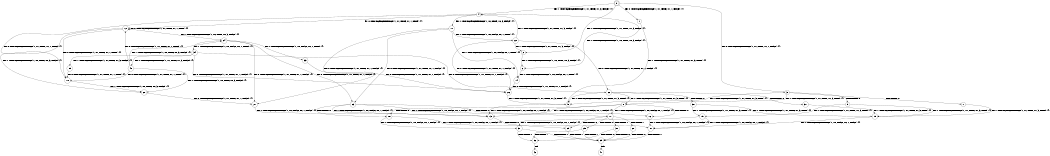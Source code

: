 digraph BCG {
size = "7, 10.5";
center = TRUE;
node [shape = circle];
0 [peripheries = 2];
0 -> 1 [label = "EX !0 !ATOMIC_EXCH_BRANCH (1, +1, TRUE, +1, 1, FALSE) !{}"];
0 -> 2 [label = "EX !1 !ATOMIC_EXCH_BRANCH (1, +1, TRUE, +1, 3, FALSE) !{}"];
0 -> 3 [label = "EX !0 !ATOMIC_EXCH_BRANCH (1, +1, TRUE, +1, 1, FALSE) !{}"];
0 -> 4 [label = "EX !1 !ATOMIC_EXCH_BRANCH (1, +1, TRUE, +1, 3, FALSE) !{}"];
1 -> 5 [label = "EX !1 !ATOMIC_EXCH_BRANCH (1, +1, TRUE, +1, 3, TRUE) !{}"];
2 -> 6 [label = "EX !1 !ATOMIC_EXCH_BRANCH (1, +0, TRUE, +0, 3, FALSE) !{}"];
3 -> 5 [label = "EX !1 !ATOMIC_EXCH_BRANCH (1, +1, TRUE, +1, 3, TRUE) !{}"];
3 -> 7 [label = "TERMINATE !0"];
3 -> 8 [label = "EX !1 !ATOMIC_EXCH_BRANCH (1, +1, TRUE, +1, 3, TRUE) !{}"];
3 -> 9 [label = "TERMINATE !0"];
4 -> 6 [label = "EX !1 !ATOMIC_EXCH_BRANCH (1, +0, TRUE, +0, 3, FALSE) !{}"];
4 -> 10 [label = "EX !0 !ATOMIC_EXCH_BRANCH (1, +1, TRUE, +1, 1, TRUE) !{}"];
4 -> 11 [label = "EX !1 !ATOMIC_EXCH_BRANCH (1, +0, TRUE, +0, 3, FALSE) !{}"];
4 -> 12 [label = "EX !0 !ATOMIC_EXCH_BRANCH (1, +1, TRUE, +1, 1, TRUE) !{}"];
5 -> 13 [label = "EX !1 !ATOMIC_EXCH_BRANCH (1, +0, FALSE, +0, 1, FALSE) !{}"];
6 -> 14 [label = "EX !1 !ATOMIC_EXCH_BRANCH (1, +0, FALSE, +0, 1, TRUE) !{}"];
7 -> 15 [label = "EX !1 !ATOMIC_EXCH_BRANCH (1, +1, TRUE, +1, 3, TRUE) !{}"];
8 -> 13 [label = "EX !1 !ATOMIC_EXCH_BRANCH (1, +0, FALSE, +0, 1, FALSE) !{}"];
8 -> 16 [label = "TERMINATE !0"];
8 -> 17 [label = "EX !1 !ATOMIC_EXCH_BRANCH (1, +0, FALSE, +0, 1, FALSE) !{}"];
8 -> 18 [label = "TERMINATE !0"];
9 -> 15 [label = "EX !1 !ATOMIC_EXCH_BRANCH (1, +1, TRUE, +1, 3, TRUE) !{}"];
9 -> 19 [label = "EX !1 !ATOMIC_EXCH_BRANCH (1, +1, TRUE, +1, 3, TRUE) !{}"];
10 -> 20 [label = "EX !1 !ATOMIC_EXCH_BRANCH (1, +0, TRUE, +0, 3, FALSE) !{}"];
11 -> 14 [label = "EX !1 !ATOMIC_EXCH_BRANCH (1, +0, FALSE, +0, 1, TRUE) !{}"];
11 -> 21 [label = "EX !0 !ATOMIC_EXCH_BRANCH (1, +1, TRUE, +1, 1, FALSE) !{}"];
11 -> 22 [label = "EX !1 !ATOMIC_EXCH_BRANCH (1, +0, FALSE, +0, 1, TRUE) !{}"];
11 -> 23 [label = "EX !0 !ATOMIC_EXCH_BRANCH (1, +1, TRUE, +1, 1, FALSE) !{}"];
12 -> 10 [label = "EX !0 !ATOMIC_EXCH_BRANCH (1, +1, TRUE, +1, 1, TRUE) !{}"];
12 -> 20 [label = "EX !1 !ATOMIC_EXCH_BRANCH (1, +0, TRUE, +0, 3, FALSE) !{}"];
12 -> 12 [label = "EX !0 !ATOMIC_EXCH_BRANCH (1, +1, TRUE, +1, 1, TRUE) !{}"];
12 -> 24 [label = "EX !1 !ATOMIC_EXCH_BRANCH (1, +0, TRUE, +0, 3, FALSE) !{}"];
13 -> 25 [label = "TERMINATE !0"];
14 -> 26 [label = "EX !0 !ATOMIC_EXCH_BRANCH (1, +1, TRUE, +1, 1, FALSE) !{}"];
15 -> 27 [label = "EX !1 !ATOMIC_EXCH_BRANCH (1, +0, FALSE, +0, 1, FALSE) !{}"];
16 -> 27 [label = "EX !1 !ATOMIC_EXCH_BRANCH (1, +0, FALSE, +0, 1, FALSE) !{}"];
17 -> 25 [label = "TERMINATE !0"];
17 -> 28 [label = "TERMINATE !1"];
17 -> 29 [label = "TERMINATE !0"];
17 -> 30 [label = "TERMINATE !1"];
18 -> 27 [label = "EX !1 !ATOMIC_EXCH_BRANCH (1, +0, FALSE, +0, 1, FALSE) !{}"];
18 -> 31 [label = "EX !1 !ATOMIC_EXCH_BRANCH (1, +0, FALSE, +0, 1, FALSE) !{}"];
19 -> 27 [label = "EX !1 !ATOMIC_EXCH_BRANCH (1, +0, FALSE, +0, 1, FALSE) !{}"];
19 -> 31 [label = "EX !1 !ATOMIC_EXCH_BRANCH (1, +0, FALSE, +0, 1, FALSE) !{}"];
20 -> 21 [label = "EX !0 !ATOMIC_EXCH_BRANCH (1, +1, TRUE, +1, 1, FALSE) !{}"];
21 -> 13 [label = "EX !1 !ATOMIC_EXCH_BRANCH (1, +0, FALSE, +0, 1, FALSE) !{}"];
22 -> 2 [label = "EX !1 !ATOMIC_EXCH_BRANCH (1, +1, TRUE, +1, 3, FALSE) !{}"];
22 -> 26 [label = "EX !0 !ATOMIC_EXCH_BRANCH (1, +1, TRUE, +1, 1, FALSE) !{}"];
22 -> 4 [label = "EX !1 !ATOMIC_EXCH_BRANCH (1, +1, TRUE, +1, 3, FALSE) !{}"];
22 -> 32 [label = "EX !0 !ATOMIC_EXCH_BRANCH (1, +1, TRUE, +1, 1, FALSE) !{}"];
23 -> 13 [label = "EX !1 !ATOMIC_EXCH_BRANCH (1, +0, FALSE, +0, 1, FALSE) !{}"];
23 -> 16 [label = "TERMINATE !0"];
23 -> 17 [label = "EX !1 !ATOMIC_EXCH_BRANCH (1, +0, FALSE, +0, 1, FALSE) !{}"];
23 -> 18 [label = "TERMINATE !0"];
24 -> 21 [label = "EX !0 !ATOMIC_EXCH_BRANCH (1, +1, TRUE, +1, 1, FALSE) !{}"];
24 -> 33 [label = "EX !1 !ATOMIC_EXCH_BRANCH (1, +0, FALSE, +0, 1, TRUE) !{}"];
24 -> 23 [label = "EX !0 !ATOMIC_EXCH_BRANCH (1, +1, TRUE, +1, 1, FALSE) !{}"];
24 -> 34 [label = "EX !1 !ATOMIC_EXCH_BRANCH (1, +0, FALSE, +0, 1, TRUE) !{}"];
25 -> 35 [label = "TERMINATE !1"];
26 -> 5 [label = "EX !1 !ATOMIC_EXCH_BRANCH (1, +1, TRUE, +1, 3, TRUE) !{}"];
27 -> 35 [label = "TERMINATE !1"];
28 -> 35 [label = "TERMINATE !0"];
29 -> 35 [label = "TERMINATE !1"];
29 -> 36 [label = "TERMINATE !1"];
30 -> 35 [label = "TERMINATE !0"];
30 -> 36 [label = "TERMINATE !0"];
31 -> 35 [label = "TERMINATE !1"];
31 -> 36 [label = "TERMINATE !1"];
32 -> 5 [label = "EX !1 !ATOMIC_EXCH_BRANCH (1, +1, TRUE, +1, 3, TRUE) !{}"];
32 -> 37 [label = "TERMINATE !0"];
32 -> 8 [label = "EX !1 !ATOMIC_EXCH_BRANCH (1, +1, TRUE, +1, 3, TRUE) !{}"];
32 -> 38 [label = "TERMINATE !0"];
33 -> 26 [label = "EX !0 !ATOMIC_EXCH_BRANCH (1, +1, TRUE, +1, 1, FALSE) !{}"];
34 -> 26 [label = "EX !0 !ATOMIC_EXCH_BRANCH (1, +1, TRUE, +1, 1, FALSE) !{}"];
34 -> 39 [label = "EX !1 !ATOMIC_EXCH_BRANCH (1, +1, TRUE, +1, 3, FALSE) !{}"];
34 -> 32 [label = "EX !0 !ATOMIC_EXCH_BRANCH (1, +1, TRUE, +1, 1, FALSE) !{}"];
34 -> 40 [label = "EX !1 !ATOMIC_EXCH_BRANCH (1, +1, TRUE, +1, 3, FALSE) !{}"];
35 -> 41 [label = "exit"];
36 -> 42 [label = "exit"];
37 -> 15 [label = "EX !1 !ATOMIC_EXCH_BRANCH (1, +1, TRUE, +1, 3, TRUE) !{}"];
38 -> 15 [label = "EX !1 !ATOMIC_EXCH_BRANCH (1, +1, TRUE, +1, 3, TRUE) !{}"];
38 -> 19 [label = "EX !1 !ATOMIC_EXCH_BRANCH (1, +1, TRUE, +1, 3, TRUE) !{}"];
39 -> 10 [label = "EX !0 !ATOMIC_EXCH_BRANCH (1, +1, TRUE, +1, 1, TRUE) !{}"];
40 -> 10 [label = "EX !0 !ATOMIC_EXCH_BRANCH (1, +1, TRUE, +1, 1, TRUE) !{}"];
40 -> 20 [label = "EX !1 !ATOMIC_EXCH_BRANCH (1, +0, TRUE, +0, 3, FALSE) !{}"];
40 -> 12 [label = "EX !0 !ATOMIC_EXCH_BRANCH (1, +1, TRUE, +1, 1, TRUE) !{}"];
40 -> 24 [label = "EX !1 !ATOMIC_EXCH_BRANCH (1, +0, TRUE, +0, 3, FALSE) !{}"];
}

